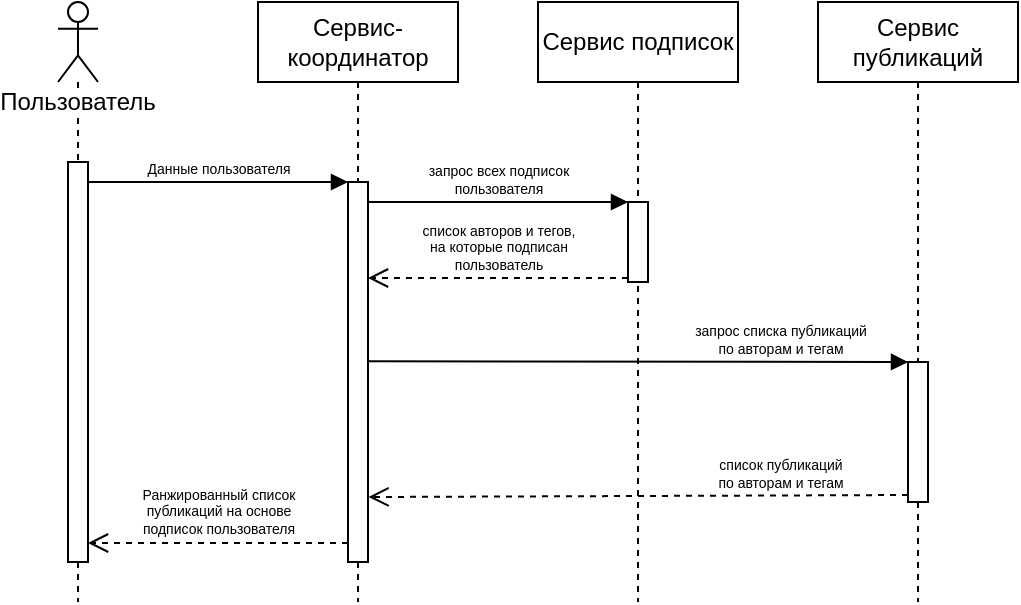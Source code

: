 <mxfile version="17.5.0" type="device"><diagram id="kgpKYQtTHZ0yAKxKKP6v" name="Page-1"><mxGraphModel dx="813" dy="437" grid="1" gridSize="10" guides="1" tooltips="1" connect="1" arrows="1" fold="1" page="1" pageScale="1" pageWidth="850" pageHeight="1100" math="0" shadow="0"><root><mxCell id="0"/><mxCell id="1" parent="0"/><mxCell id="dWYmEKzs_MgW9BbMRd55-2" value="&lt;div&gt;&lt;span style=&quot;background-color: rgb(255 , 255 , 255)&quot;&gt;Пользователь&lt;/span&gt;&lt;/div&gt;" style="shape=umlLifeline;participant=umlActor;perimeter=lifelinePerimeter;whiteSpace=wrap;html=1;container=1;collapsible=0;recursiveResize=0;verticalAlign=top;spacingTop=36;outlineConnect=0;strokeColor=default;strokeWidth=1;" vertex="1" parent="1"><mxGeometry x="130" y="80" width="20" height="300" as="geometry"/></mxCell><mxCell id="dWYmEKzs_MgW9BbMRd55-9" value="" style="html=1;points=[];perimeter=orthogonalPerimeter;labelBackgroundColor=#FFFFFF;strokeColor=default;strokeWidth=1;" vertex="1" parent="dWYmEKzs_MgW9BbMRd55-2"><mxGeometry x="5" y="80" width="10" height="200" as="geometry"/></mxCell><mxCell id="dWYmEKzs_MgW9BbMRd55-3" value="Сервис-координатор" style="shape=umlLifeline;perimeter=lifelinePerimeter;whiteSpace=wrap;html=1;container=1;collapsible=0;recursiveResize=0;outlineConnect=0;labelBackgroundColor=#FFFFFF;strokeColor=default;strokeWidth=1;" vertex="1" parent="1"><mxGeometry x="230" y="80" width="100" height="300" as="geometry"/></mxCell><mxCell id="dWYmEKzs_MgW9BbMRd55-6" value="" style="html=1;points=[];perimeter=orthogonalPerimeter;labelBackgroundColor=#FFFFFF;strokeColor=default;strokeWidth=1;" vertex="1" parent="dWYmEKzs_MgW9BbMRd55-3"><mxGeometry x="45" y="90" width="10" height="190" as="geometry"/></mxCell><mxCell id="dWYmEKzs_MgW9BbMRd55-4" value="Сервис подписок" style="shape=umlLifeline;perimeter=lifelinePerimeter;whiteSpace=wrap;html=1;container=1;collapsible=0;recursiveResize=0;outlineConnect=0;labelBackgroundColor=#FFFFFF;strokeColor=default;strokeWidth=1;" vertex="1" parent="1"><mxGeometry x="370" y="80" width="100" height="300" as="geometry"/></mxCell><mxCell id="dWYmEKzs_MgW9BbMRd55-11" value="" style="html=1;points=[];perimeter=orthogonalPerimeter;labelBackgroundColor=#FFFFFF;strokeColor=default;strokeWidth=1;" vertex="1" parent="dWYmEKzs_MgW9BbMRd55-4"><mxGeometry x="45" y="100" width="10" height="40" as="geometry"/></mxCell><mxCell id="dWYmEKzs_MgW9BbMRd55-5" value="Сервис публикаций" style="shape=umlLifeline;perimeter=lifelinePerimeter;whiteSpace=wrap;html=1;container=1;collapsible=0;recursiveResize=0;outlineConnect=0;labelBackgroundColor=#FFFFFF;strokeColor=default;strokeWidth=1;" vertex="1" parent="1"><mxGeometry x="510" y="80" width="100" height="300" as="geometry"/></mxCell><mxCell id="dWYmEKzs_MgW9BbMRd55-14" value="" style="html=1;points=[];perimeter=orthogonalPerimeter;labelBackgroundColor=#FFFFFF;strokeColor=default;strokeWidth=1;" vertex="1" parent="dWYmEKzs_MgW9BbMRd55-5"><mxGeometry x="45" y="180" width="10" height="70" as="geometry"/></mxCell><mxCell id="dWYmEKzs_MgW9BbMRd55-8" value="&lt;div style=&quot;font-size: 7px;&quot;&gt;Ранжированный список&lt;/div&gt;&lt;div style=&quot;font-size: 7px;&quot;&gt;публикаций на основе&lt;/div&gt;&lt;div style=&quot;font-size: 7px;&quot;&gt;подписок пользователя&lt;/div&gt;" style="html=1;verticalAlign=bottom;endArrow=open;dashed=1;endSize=8;exitX=0;exitY=0.95;rounded=0;fontSize=7;" edge="1" source="dWYmEKzs_MgW9BbMRd55-6" parent="1" target="dWYmEKzs_MgW9BbMRd55-9"><mxGeometry relative="1" as="geometry"><mxPoint x="160" y="256" as="targetPoint"/></mxGeometry></mxCell><mxCell id="dWYmEKzs_MgW9BbMRd55-7" value="Данные пользователя" style="html=1;verticalAlign=bottom;endArrow=block;entryX=0;entryY=0;rounded=0;fontSize=7;" edge="1" target="dWYmEKzs_MgW9BbMRd55-6" parent="1" source="dWYmEKzs_MgW9BbMRd55-9"><mxGeometry relative="1" as="geometry"><mxPoint x="160" y="180" as="sourcePoint"/></mxGeometry></mxCell><mxCell id="dWYmEKzs_MgW9BbMRd55-12" value="&lt;div style=&quot;font-size: 7px;&quot;&gt;&lt;font style=&quot;font-size: 7px;&quot;&gt;запрос всех подписок&lt;/font&gt;&lt;/div&gt;&lt;div style=&quot;font-size: 7px;&quot;&gt;&lt;font style=&quot;font-size: 7px;&quot;&gt;пользователя&lt;/font&gt;&lt;/div&gt;" style="html=1;verticalAlign=bottom;endArrow=block;entryX=0;entryY=0;rounded=0;fontSize=7;" edge="1" target="dWYmEKzs_MgW9BbMRd55-11" parent="1" source="dWYmEKzs_MgW9BbMRd55-6"><mxGeometry relative="1" as="geometry"><mxPoint x="345" y="180" as="sourcePoint"/></mxGeometry></mxCell><mxCell id="dWYmEKzs_MgW9BbMRd55-13" value="&lt;div style=&quot;font-size: 7px&quot;&gt;список авторов и тегов,&lt;/div&gt;&lt;div style=&quot;font-size: 7px&quot;&gt;на которые подписан&lt;/div&gt;&lt;div style=&quot;font-size: 7px&quot;&gt;пользователь&lt;/div&gt;" style="html=1;verticalAlign=bottom;endArrow=open;dashed=1;endSize=8;exitX=0;exitY=0.95;rounded=0;fontSize=7;" edge="1" source="dWYmEKzs_MgW9BbMRd55-11" parent="1" target="dWYmEKzs_MgW9BbMRd55-6"><mxGeometry relative="1" as="geometry"><mxPoint x="345" y="256" as="targetPoint"/></mxGeometry></mxCell><mxCell id="dWYmEKzs_MgW9BbMRd55-15" value="&lt;div&gt;запрос списка публикаций&lt;/div&gt;&lt;div&gt;по авторам и тегам&lt;/div&gt;" style="html=1;verticalAlign=bottom;endArrow=block;entryX=0;entryY=0;rounded=0;fontSize=7;exitX=1.027;exitY=0.472;exitDx=0;exitDy=0;exitPerimeter=0;" edge="1" target="dWYmEKzs_MgW9BbMRd55-14" parent="1" source="dWYmEKzs_MgW9BbMRd55-6"><mxGeometry x="0.527" relative="1" as="geometry"><mxPoint x="420" y="260" as="sourcePoint"/><mxPoint as="offset"/></mxGeometry></mxCell><mxCell id="dWYmEKzs_MgW9BbMRd55-16" value="&lt;div style=&quot;font-size: 7px;&quot;&gt;список публикаций&lt;/div&gt;&lt;div style=&quot;font-size: 7px;&quot;&gt;по авторам и тегам&lt;br style=&quot;font-size: 7px;&quot;&gt;&lt;/div&gt;" style="html=1;verticalAlign=bottom;endArrow=open;dashed=1;endSize=8;exitX=0;exitY=0.95;rounded=0;fontSize=7;entryX=1.027;entryY=0.829;entryDx=0;entryDy=0;entryPerimeter=0;" edge="1" source="dWYmEKzs_MgW9BbMRd55-14" parent="1" target="dWYmEKzs_MgW9BbMRd55-6"><mxGeometry x="-0.527" relative="1" as="geometry"><mxPoint x="420" y="327" as="targetPoint"/><mxPoint as="offset"/></mxGeometry></mxCell></root></mxGraphModel></diagram></mxfile>